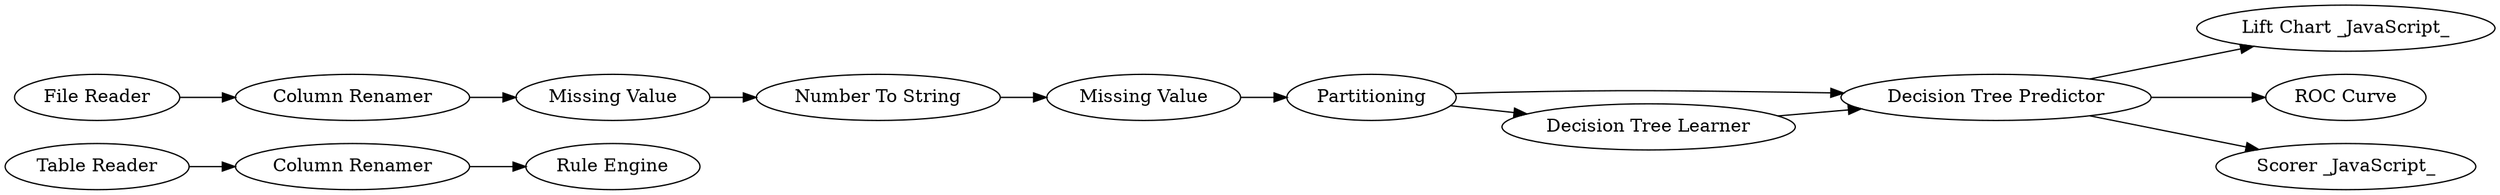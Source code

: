 digraph {
	"1816551095033424739_65" [label="Rule Engine"]
	"-4601389650734361682_66" [label="Column Renamer"]
	"-4601389650734361682_65" [label="File Reader"]
	"3489164980358343532_4" [label="Decision Tree Predictor"]
	"3489164980358343532_58" [label="Lift Chart _JavaScript_"]
	"3489164980358343532_66" [label="ROC Curve"]
	"-4601389650734361682_59" [label="Missing Value"]
	"1816551095033424739_66" [label="Table Reader"]
	"3489164980358343532_2" [label=Partitioning]
	"3489164980358343532_3" [label="Decision Tree Learner"]
	"3489164980358343532_5" [label="Scorer _JavaScript_"]
	"1816551095033424739_67" [label="Column Renamer"]
	"-4601389650734361682_67" [label="Number To String"]
	"3489164980358343532_59" [label="Missing Value"]
	"1816551095033424739_67" -> "1816551095033424739_65"
	"-4601389650734361682_66" -> "-4601389650734361682_59"
	"1816551095033424739_66" -> "1816551095033424739_67"
	"-4601389650734361682_67" -> "3489164980358343532_59"
	"3489164980358343532_2" -> "3489164980358343532_3"
	"-4601389650734361682_65" -> "-4601389650734361682_66"
	"3489164980358343532_2" -> "3489164980358343532_4"
	"3489164980358343532_4" -> "3489164980358343532_58"
	"-4601389650734361682_59" -> "-4601389650734361682_67"
	"3489164980358343532_4" -> "3489164980358343532_5"
	"3489164980358343532_3" -> "3489164980358343532_4"
	"3489164980358343532_4" -> "3489164980358343532_66"
	"3489164980358343532_59" -> "3489164980358343532_2"
	rankdir=LR
}
